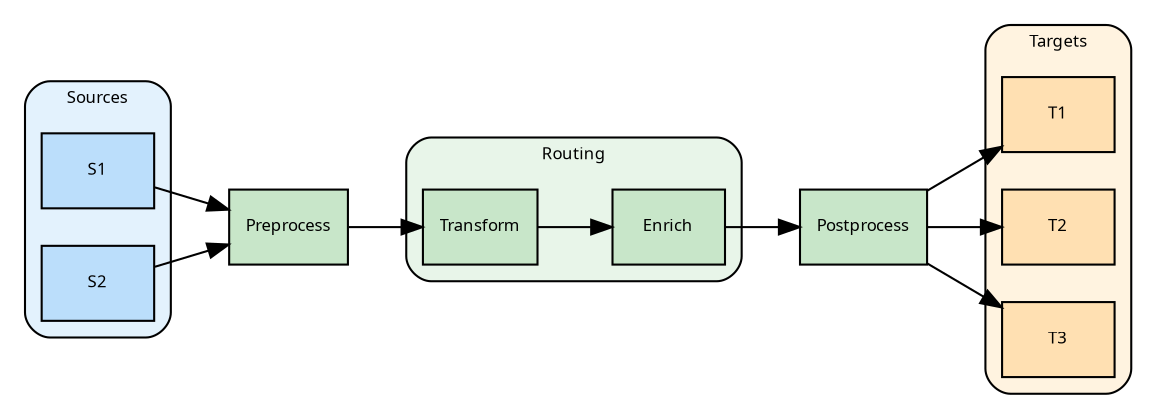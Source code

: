 digraph dataFlow {
   rankdir=LR
   node [shape=box style=filled fillcolor="#f0f0f0" fontname="Calibri" fontsize=8]

   // Left: Sources
   subgraph cluster_sources {
      label="Sources"
      style="rounded,filled"
      fillcolor="#e3f2fd"
      fontname="Calibri"
      fontsize=8
      source1 [label="S1" shape=box fillcolor="#bbdefb"]
      source2 [label="S2" shape=box fillcolor="#bbdefb"]
   }

   // Preprocessing (outside Routing)
   preprocess [label="Preprocess" shape=box fillcolor="#c8e6c9"]

   // Middle: Routing
   subgraph cluster_routing {
      label="Routing"
      style="rounded,filled"
      fillcolor="#e8f5e9"
      fontname="Calibri"
      fontsize=8
      transform [label="Transform" shape=box fillcolor="#c8e6c9"]
      enrich [label="Enrich" shape=box fillcolor="#c8e6c9"]
      transform -> enrich
   }

   // Postprocessing (outside Routing)
   postprocess [label="Postprocess" shape=box fillcolor="#c8e6c9"]

   // Right: Targets
   subgraph cluster_targets {
      label="Targets"
      style="rounded,filled"
      fillcolor="#fff3e0"
      fontname="Calibri"
      fontsize=8
      target1 [label="T1" shape=box fillcolor="#ffe0b2"]
      target2 [label="T2" shape=box fillcolor="#ffe0b2"]
      target3 [label="T3" shape=box fillcolor="#ffe0b2"]
   }

   // Connections
   source1 -> preprocess
   source2 -> preprocess
   preprocess -> transform
   enrich -> postprocess
   postprocess -> target1
   postprocess -> target2
   postprocess -> target3
}
